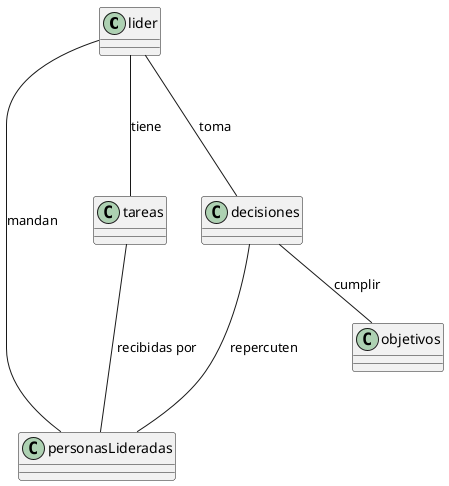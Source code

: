 @startuml

class lider
class personasLideradas
class tareas
class decisiones
class objetivos

lider --- tareas : tiene
lider -- personasLideradas : mandan
tareas --- personasLideradas : recibidas por
lider --- decisiones : toma
decisiones -- personasLideradas : repercuten
decisiones -- objetivos : cumplir
@enduml